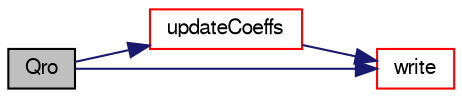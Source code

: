 digraph "Qro"
{
  bgcolor="transparent";
  edge [fontname="FreeSans",fontsize="10",labelfontname="FreeSans",labelfontsize="10"];
  node [fontname="FreeSans",fontsize="10",shape=record];
  rankdir="LR";
  Node61 [label="Qro",height=0.2,width=0.4,color="black", fillcolor="grey75", style="filled", fontcolor="black"];
  Node61 -> Node62 [color="midnightblue",fontsize="10",style="solid",fontname="FreeSans"];
  Node62 [label="updateCoeffs",height=0.2,width=0.4,color="red",URL="$a29994.html#a7e24eafac629d3733181cd942d4c902f",tooltip="Update the coefficients associated with the patch field. "];
  Node62 -> Node87 [color="midnightblue",fontsize="10",style="solid",fontname="FreeSans"];
  Node87 [label="write",height=0.2,width=0.4,color="red",URL="$a29994.html#a293fdfec8bdfbd5c3913ab4c9f3454ff",tooltip="Write. "];
  Node61 -> Node87 [color="midnightblue",fontsize="10",style="solid",fontname="FreeSans"];
}
